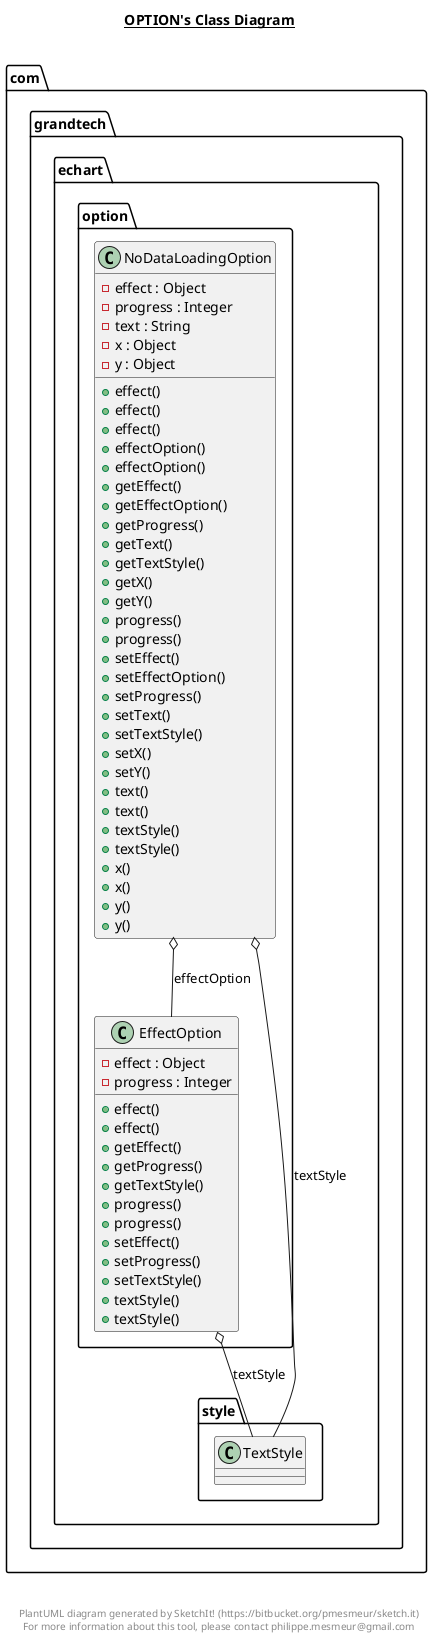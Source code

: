 @startuml

title __OPTION's Class Diagram__\n

  namespace com.grandtech.echart {
    namespace option {
      class com.grandtech.echart.option.EffectOption {
          - effect : Object
          - progress : Integer
          + effect()
          + effect()
          + getEffect()
          + getProgress()
          + getTextStyle()
          + progress()
          + progress()
          + setEffect()
          + setProgress()
          + setTextStyle()
          + textStyle()
          + textStyle()
      }
    }
  }
  

  namespace com.grandtech.echart {
    namespace option {
      class com.grandtech.echart.option.NoDataLoadingOption {
          - effect : Object
          - progress : Integer
          - text : String
          - x : Object
          - y : Object
          + effect()
          + effect()
          + effect()
          + effectOption()
          + effectOption()
          + getEffect()
          + getEffectOption()
          + getProgress()
          + getText()
          + getTextStyle()
          + getX()
          + getY()
          + progress()
          + progress()
          + setEffect()
          + setEffectOption()
          + setProgress()
          + setText()
          + setTextStyle()
          + setX()
          + setY()
          + text()
          + text()
          + textStyle()
          + textStyle()
          + x()
          + x()
          + y()
          + y()
      }
    }
  }
  

  com.grandtech.echart.option.EffectOption o-- com.grandtech.echart.style.TextStyle : textStyle
  com.grandtech.echart.option.NoDataLoadingOption o-- com.grandtech.echart.option.EffectOption : effectOption
  com.grandtech.echart.option.NoDataLoadingOption o-- com.grandtech.echart.style.TextStyle : textStyle


right footer


PlantUML diagram generated by SketchIt! (https://bitbucket.org/pmesmeur/sketch.it)
For more information about this tool, please contact philippe.mesmeur@gmail.com
endfooter

@enduml
